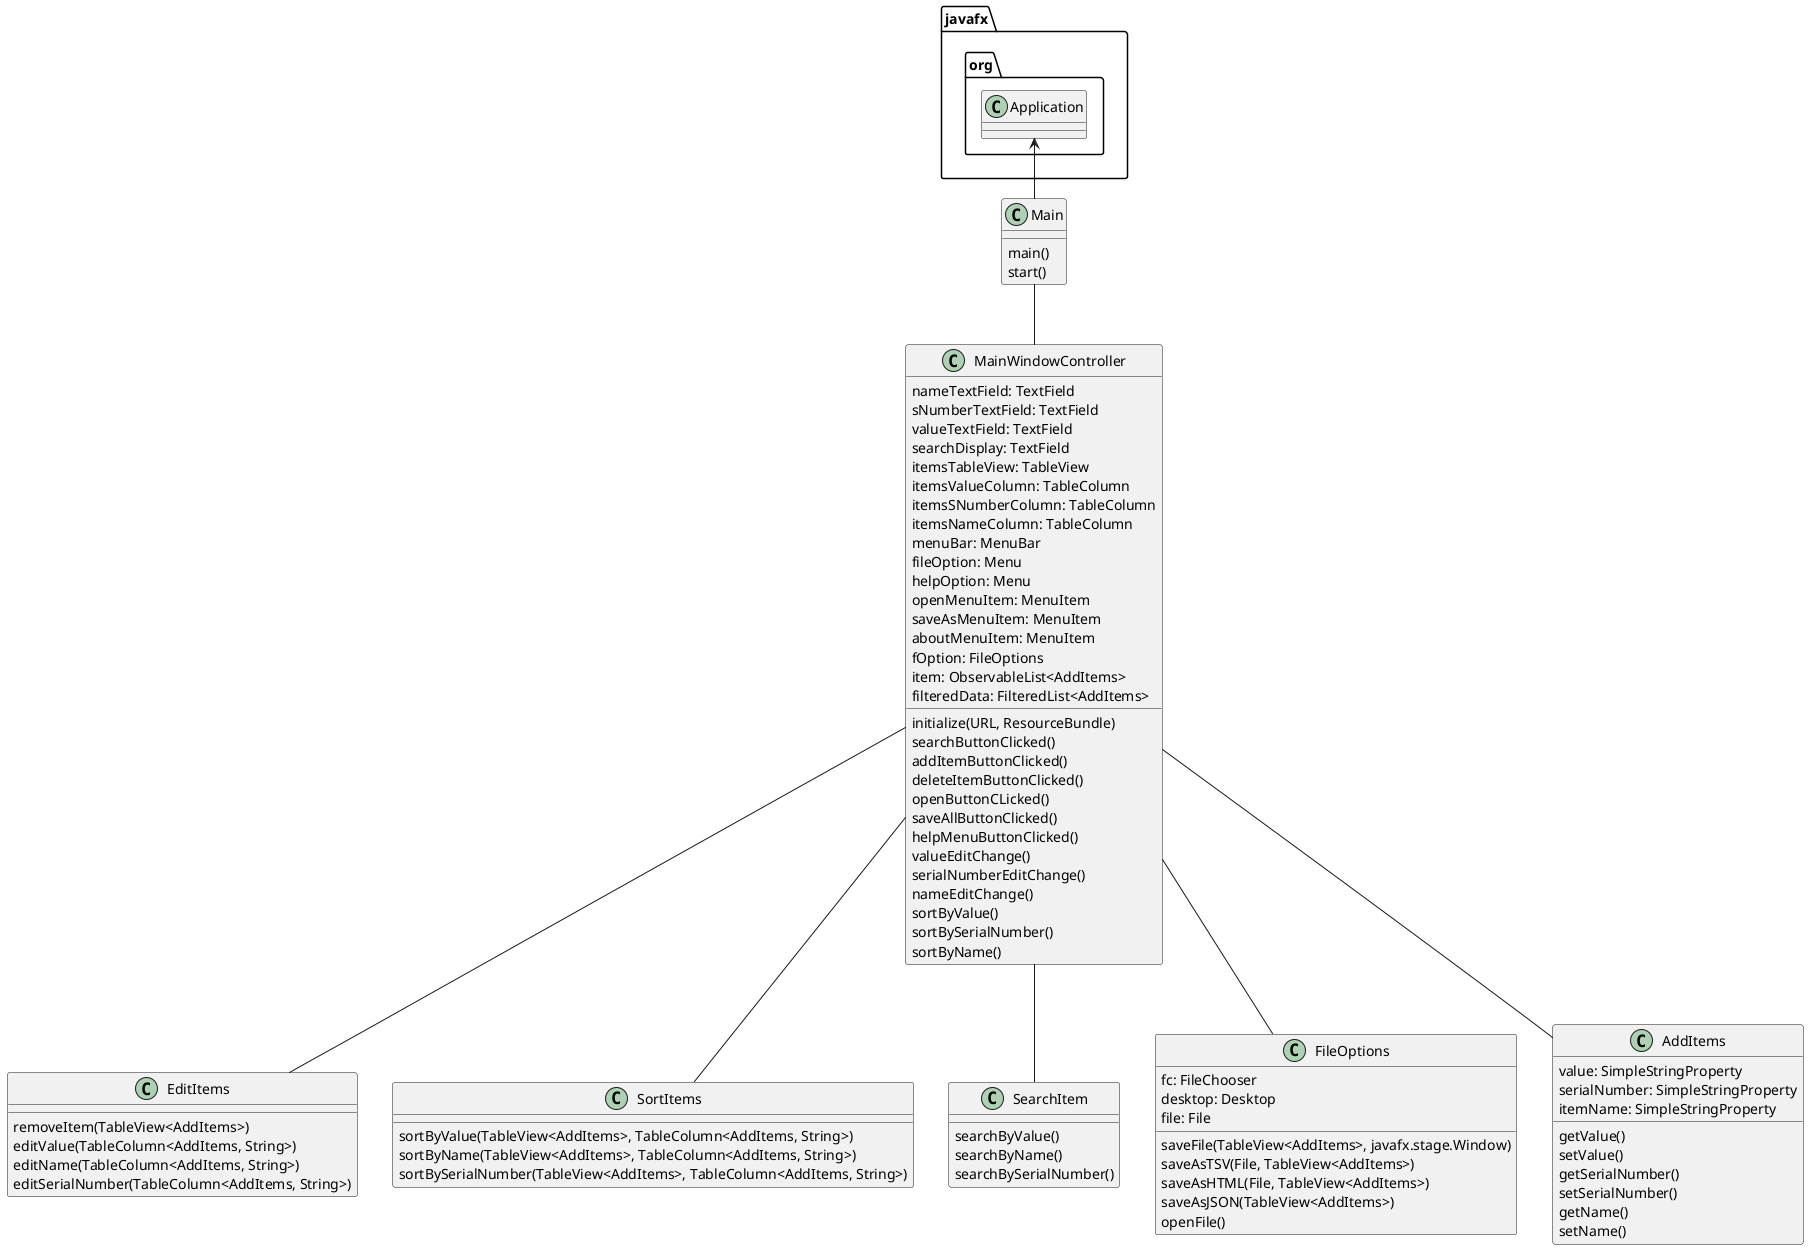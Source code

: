 @startuml

javafx.org.Application <-- Main
Main -- MainWindowController
MainWindowController -- EditItems
MainWindowController -- SortItems
MainWindowController -- SearchItem
MainWindowController -- FileOptions
MainWindowController -- AddItems

class Main{
    main()
    start()
}

class MainWindowController{
    nameTextField: TextField
    sNumberTextField: TextField
    valueTextField: TextField
    searchDisplay: TextField
    itemsTableView: TableView
    itemsValueColumn: TableColumn
    itemsSNumberColumn: TableColumn
    itemsNameColumn: TableColumn
    menuBar: MenuBar
    fileOption: Menu
    helpOption: Menu
    openMenuItem: MenuItem
    saveAsMenuItem: MenuItem
    aboutMenuItem: MenuItem
    fOption: FileOptions
    item: ObservableList<AddItems>
    filteredData: FilteredList<AddItems>

    initialize(URL, ResourceBundle)
    searchButtonClicked()
    addItemButtonClicked()
    deleteItemButtonClicked()
    openButtonCLicked()
    saveAllButtonClicked()
    helpMenuButtonClicked()
    valueEditChange()
    serialNumberEditChange()
    nameEditChange()
    sortByValue()
    sortBySerialNumber()
    sortByName()
}

class AddItems{
    value: SimpleStringProperty
    serialNumber: SimpleStringProperty
    itemName: SimpleStringProperty

    getValue()
    setValue()
    getSerialNumber()
    setSerialNumber()
    getName()
    setName()
}

class EditItems {
    removeItem(TableView<AddItems>)
    editValue(TableColumn<AddItems, String>)
    editName(TableColumn<AddItems, String>)
    editSerialNumber(TableColumn<AddItems, String>)
}

class SortItems{
    sortByValue(TableView<AddItems>, TableColumn<AddItems, String>)
    sortByName(TableView<AddItems>, TableColumn<AddItems, String>)
    sortBySerialNumber(TableView<AddItems>, TableColumn<AddItems, String>)
}

class SearchItem{
    searchByValue()
    searchByName()
    searchBySerialNumber()
}

class FileOptions{
    fc: FileChooser
    desktop: Desktop
    file: File

    saveFile(TableView<AddItems>, javafx.stage.Window)
    saveAsTSV(File, TableView<AddItems>)
    saveAsHTML(File, TableView<AddItems>)
    saveAsJSON(TableView<AddItems>)
    openFile()
}

@enduml